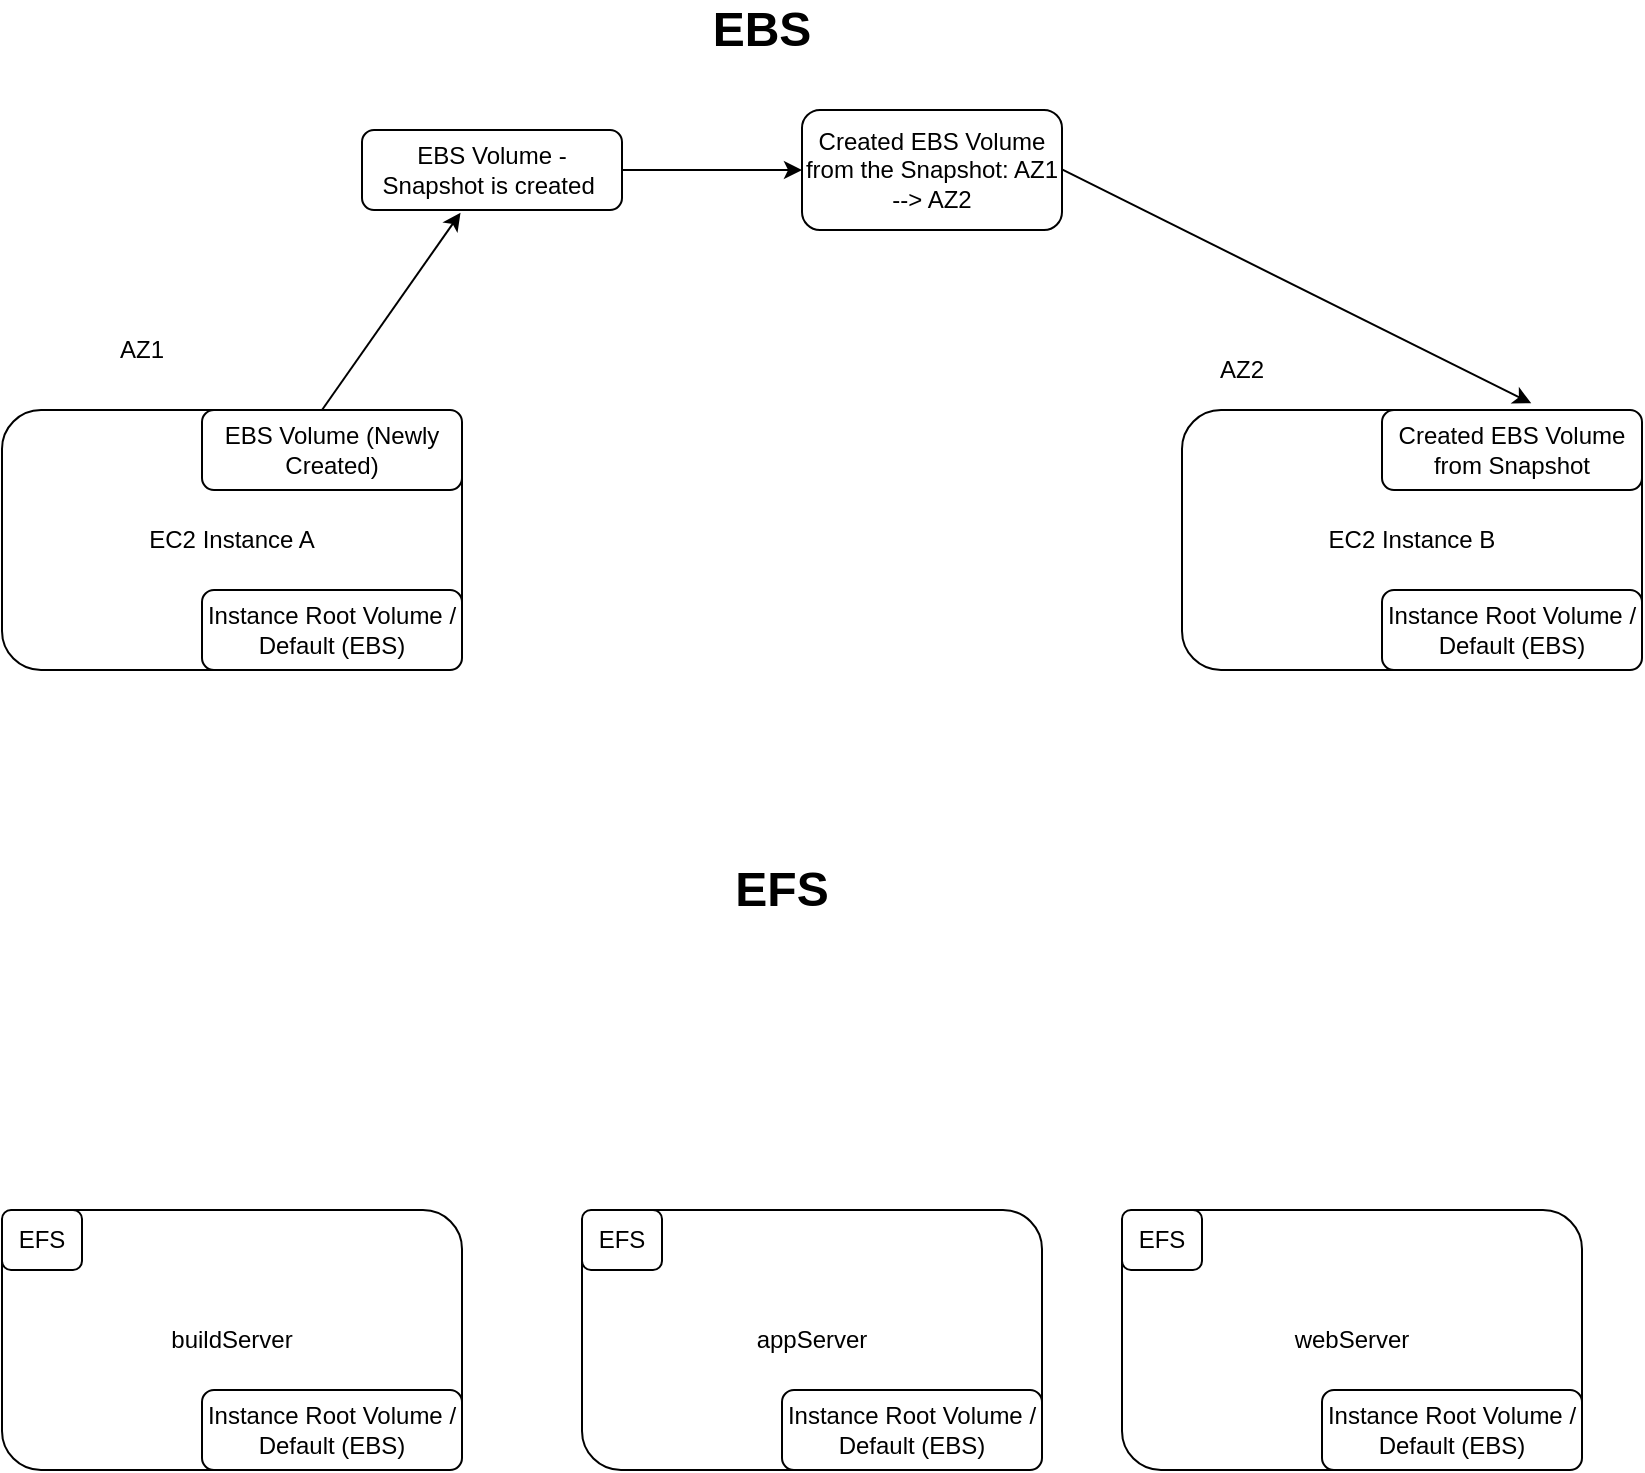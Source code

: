 <mxfile version="13.9.9" type="device"><diagram id="tJC_vHtr5r1JaveleHDR" name="Page-1"><mxGraphModel dx="928" dy="552" grid="1" gridSize="10" guides="1" tooltips="1" connect="1" arrows="1" fold="1" page="1" pageScale="1" pageWidth="850" pageHeight="1100" math="0" shadow="0"><root><mxCell id="0"/><mxCell id="1" parent="0"/><mxCell id="IhCP-TtEmqIyWPr2gz02-1" value="EC2 Instance A" style="rounded=1;whiteSpace=wrap;html=1;" vertex="1" parent="1"><mxGeometry x="40" y="260" width="230" height="130" as="geometry"/></mxCell><mxCell id="IhCP-TtEmqIyWPr2gz02-2" value="EBS Volume (Newly Created)" style="rounded=1;whiteSpace=wrap;html=1;" vertex="1" parent="1"><mxGeometry x="140" y="260" width="130" height="40" as="geometry"/></mxCell><mxCell id="IhCP-TtEmqIyWPr2gz02-3" value="Instance Root Volume / Default (EBS)" style="rounded=1;whiteSpace=wrap;html=1;" vertex="1" parent="1"><mxGeometry x="140" y="350" width="130" height="40" as="geometry"/></mxCell><mxCell id="IhCP-TtEmqIyWPr2gz02-4" value="AZ1" style="text;html=1;strokeColor=none;fillColor=none;align=center;verticalAlign=middle;whiteSpace=wrap;rounded=0;" vertex="1" parent="1"><mxGeometry x="90" y="220" width="40" height="20" as="geometry"/></mxCell><mxCell id="IhCP-TtEmqIyWPr2gz02-5" value="EBS Volume - Snapshot is created&amp;nbsp;" style="rounded=1;whiteSpace=wrap;html=1;" vertex="1" parent="1"><mxGeometry x="220" y="120" width="130" height="40" as="geometry"/></mxCell><mxCell id="IhCP-TtEmqIyWPr2gz02-6" value="" style="endArrow=classic;html=1;entryX=0.379;entryY=1.033;entryDx=0;entryDy=0;entryPerimeter=0;" edge="1" parent="1" target="IhCP-TtEmqIyWPr2gz02-5"><mxGeometry width="50" height="50" relative="1" as="geometry"><mxPoint x="200" y="260" as="sourcePoint"/><mxPoint x="250" y="210" as="targetPoint"/></mxGeometry></mxCell><mxCell id="IhCP-TtEmqIyWPr2gz02-7" value="&lt;b&gt;&lt;font style=&quot;font-size: 24px&quot;&gt;EBS&lt;/font&gt;&lt;/b&gt;" style="text;html=1;strokeColor=none;fillColor=none;align=center;verticalAlign=middle;whiteSpace=wrap;rounded=0;" vertex="1" parent="1"><mxGeometry x="400" y="60" width="40" height="20" as="geometry"/></mxCell><mxCell id="IhCP-TtEmqIyWPr2gz02-8" value="Created EBS Volume from the Snapshot: AZ1 --&amp;gt; AZ2" style="rounded=1;whiteSpace=wrap;html=1;" vertex="1" parent="1"><mxGeometry x="440" y="110" width="130" height="60" as="geometry"/></mxCell><mxCell id="IhCP-TtEmqIyWPr2gz02-9" value="" style="endArrow=classic;html=1;entryX=0;entryY=0.5;entryDx=0;entryDy=0;" edge="1" parent="1" target="IhCP-TtEmqIyWPr2gz02-8"><mxGeometry width="50" height="50" relative="1" as="geometry"><mxPoint x="350" y="140" as="sourcePoint"/><mxPoint x="400" y="90" as="targetPoint"/></mxGeometry></mxCell><mxCell id="IhCP-TtEmqIyWPr2gz02-10" value="EC2 Instance B" style="rounded=1;whiteSpace=wrap;html=1;" vertex="1" parent="1"><mxGeometry x="630" y="260" width="230" height="130" as="geometry"/></mxCell><mxCell id="IhCP-TtEmqIyWPr2gz02-11" value="Instance Root Volume / Default (EBS)" style="rounded=1;whiteSpace=wrap;html=1;" vertex="1" parent="1"><mxGeometry x="730" y="350" width="130" height="40" as="geometry"/></mxCell><mxCell id="IhCP-TtEmqIyWPr2gz02-12" value="AZ2" style="text;html=1;strokeColor=none;fillColor=none;align=center;verticalAlign=middle;whiteSpace=wrap;rounded=0;" vertex="1" parent="1"><mxGeometry x="640" y="230" width="40" height="20" as="geometry"/></mxCell><mxCell id="IhCP-TtEmqIyWPr2gz02-13" value="Created EBS Volume from Snapshot" style="rounded=1;whiteSpace=wrap;html=1;" vertex="1" parent="1"><mxGeometry x="730" y="260" width="130" height="40" as="geometry"/></mxCell><mxCell id="IhCP-TtEmqIyWPr2gz02-14" value="" style="endArrow=classic;html=1;entryX=0.574;entryY=-0.083;entryDx=0;entryDy=0;entryPerimeter=0;" edge="1" parent="1" target="IhCP-TtEmqIyWPr2gz02-13"><mxGeometry width="50" height="50" relative="1" as="geometry"><mxPoint x="570" y="139.67" as="sourcePoint"/><mxPoint x="660" y="139.67" as="targetPoint"/></mxGeometry></mxCell><mxCell id="IhCP-TtEmqIyWPr2gz02-15" value="&lt;b&gt;&lt;font style=&quot;font-size: 24px&quot;&gt;EFS&lt;/font&gt;&lt;/b&gt;" style="text;html=1;strokeColor=none;fillColor=none;align=center;verticalAlign=middle;whiteSpace=wrap;rounded=0;" vertex="1" parent="1"><mxGeometry x="410" y="490" width="40" height="20" as="geometry"/></mxCell><mxCell id="IhCP-TtEmqIyWPr2gz02-16" value="buildServer" style="rounded=1;whiteSpace=wrap;html=1;" vertex="1" parent="1"><mxGeometry x="40" y="660" width="230" height="130" as="geometry"/></mxCell><mxCell id="IhCP-TtEmqIyWPr2gz02-17" value="Instance Root Volume / Default (EBS)" style="rounded=1;whiteSpace=wrap;html=1;" vertex="1" parent="1"><mxGeometry x="140" y="750" width="130" height="40" as="geometry"/></mxCell><mxCell id="IhCP-TtEmqIyWPr2gz02-18" value="appServer" style="rounded=1;whiteSpace=wrap;html=1;" vertex="1" parent="1"><mxGeometry x="330" y="660" width="230" height="130" as="geometry"/></mxCell><mxCell id="IhCP-TtEmqIyWPr2gz02-19" value="Instance Root Volume / Default (EBS)" style="rounded=1;whiteSpace=wrap;html=1;" vertex="1" parent="1"><mxGeometry x="430" y="750" width="130" height="40" as="geometry"/></mxCell><mxCell id="IhCP-TtEmqIyWPr2gz02-20" value="webServer" style="rounded=1;whiteSpace=wrap;html=1;" vertex="1" parent="1"><mxGeometry x="600" y="660" width="230" height="130" as="geometry"/></mxCell><mxCell id="IhCP-TtEmqIyWPr2gz02-21" value="Instance Root Volume / Default (EBS)" style="rounded=1;whiteSpace=wrap;html=1;" vertex="1" parent="1"><mxGeometry x="700" y="750" width="130" height="40" as="geometry"/></mxCell><mxCell id="IhCP-TtEmqIyWPr2gz02-22" value="EFS" style="rounded=1;whiteSpace=wrap;html=1;" vertex="1" parent="1"><mxGeometry x="40" y="660" width="40" height="30" as="geometry"/></mxCell><mxCell id="IhCP-TtEmqIyWPr2gz02-23" value="EFS" style="rounded=1;whiteSpace=wrap;html=1;" vertex="1" parent="1"><mxGeometry x="330" y="660" width="40" height="30" as="geometry"/></mxCell><mxCell id="IhCP-TtEmqIyWPr2gz02-24" value="EFS" style="rounded=1;whiteSpace=wrap;html=1;" vertex="1" parent="1"><mxGeometry x="600" y="660" width="40" height="30" as="geometry"/></mxCell></root></mxGraphModel></diagram></mxfile>